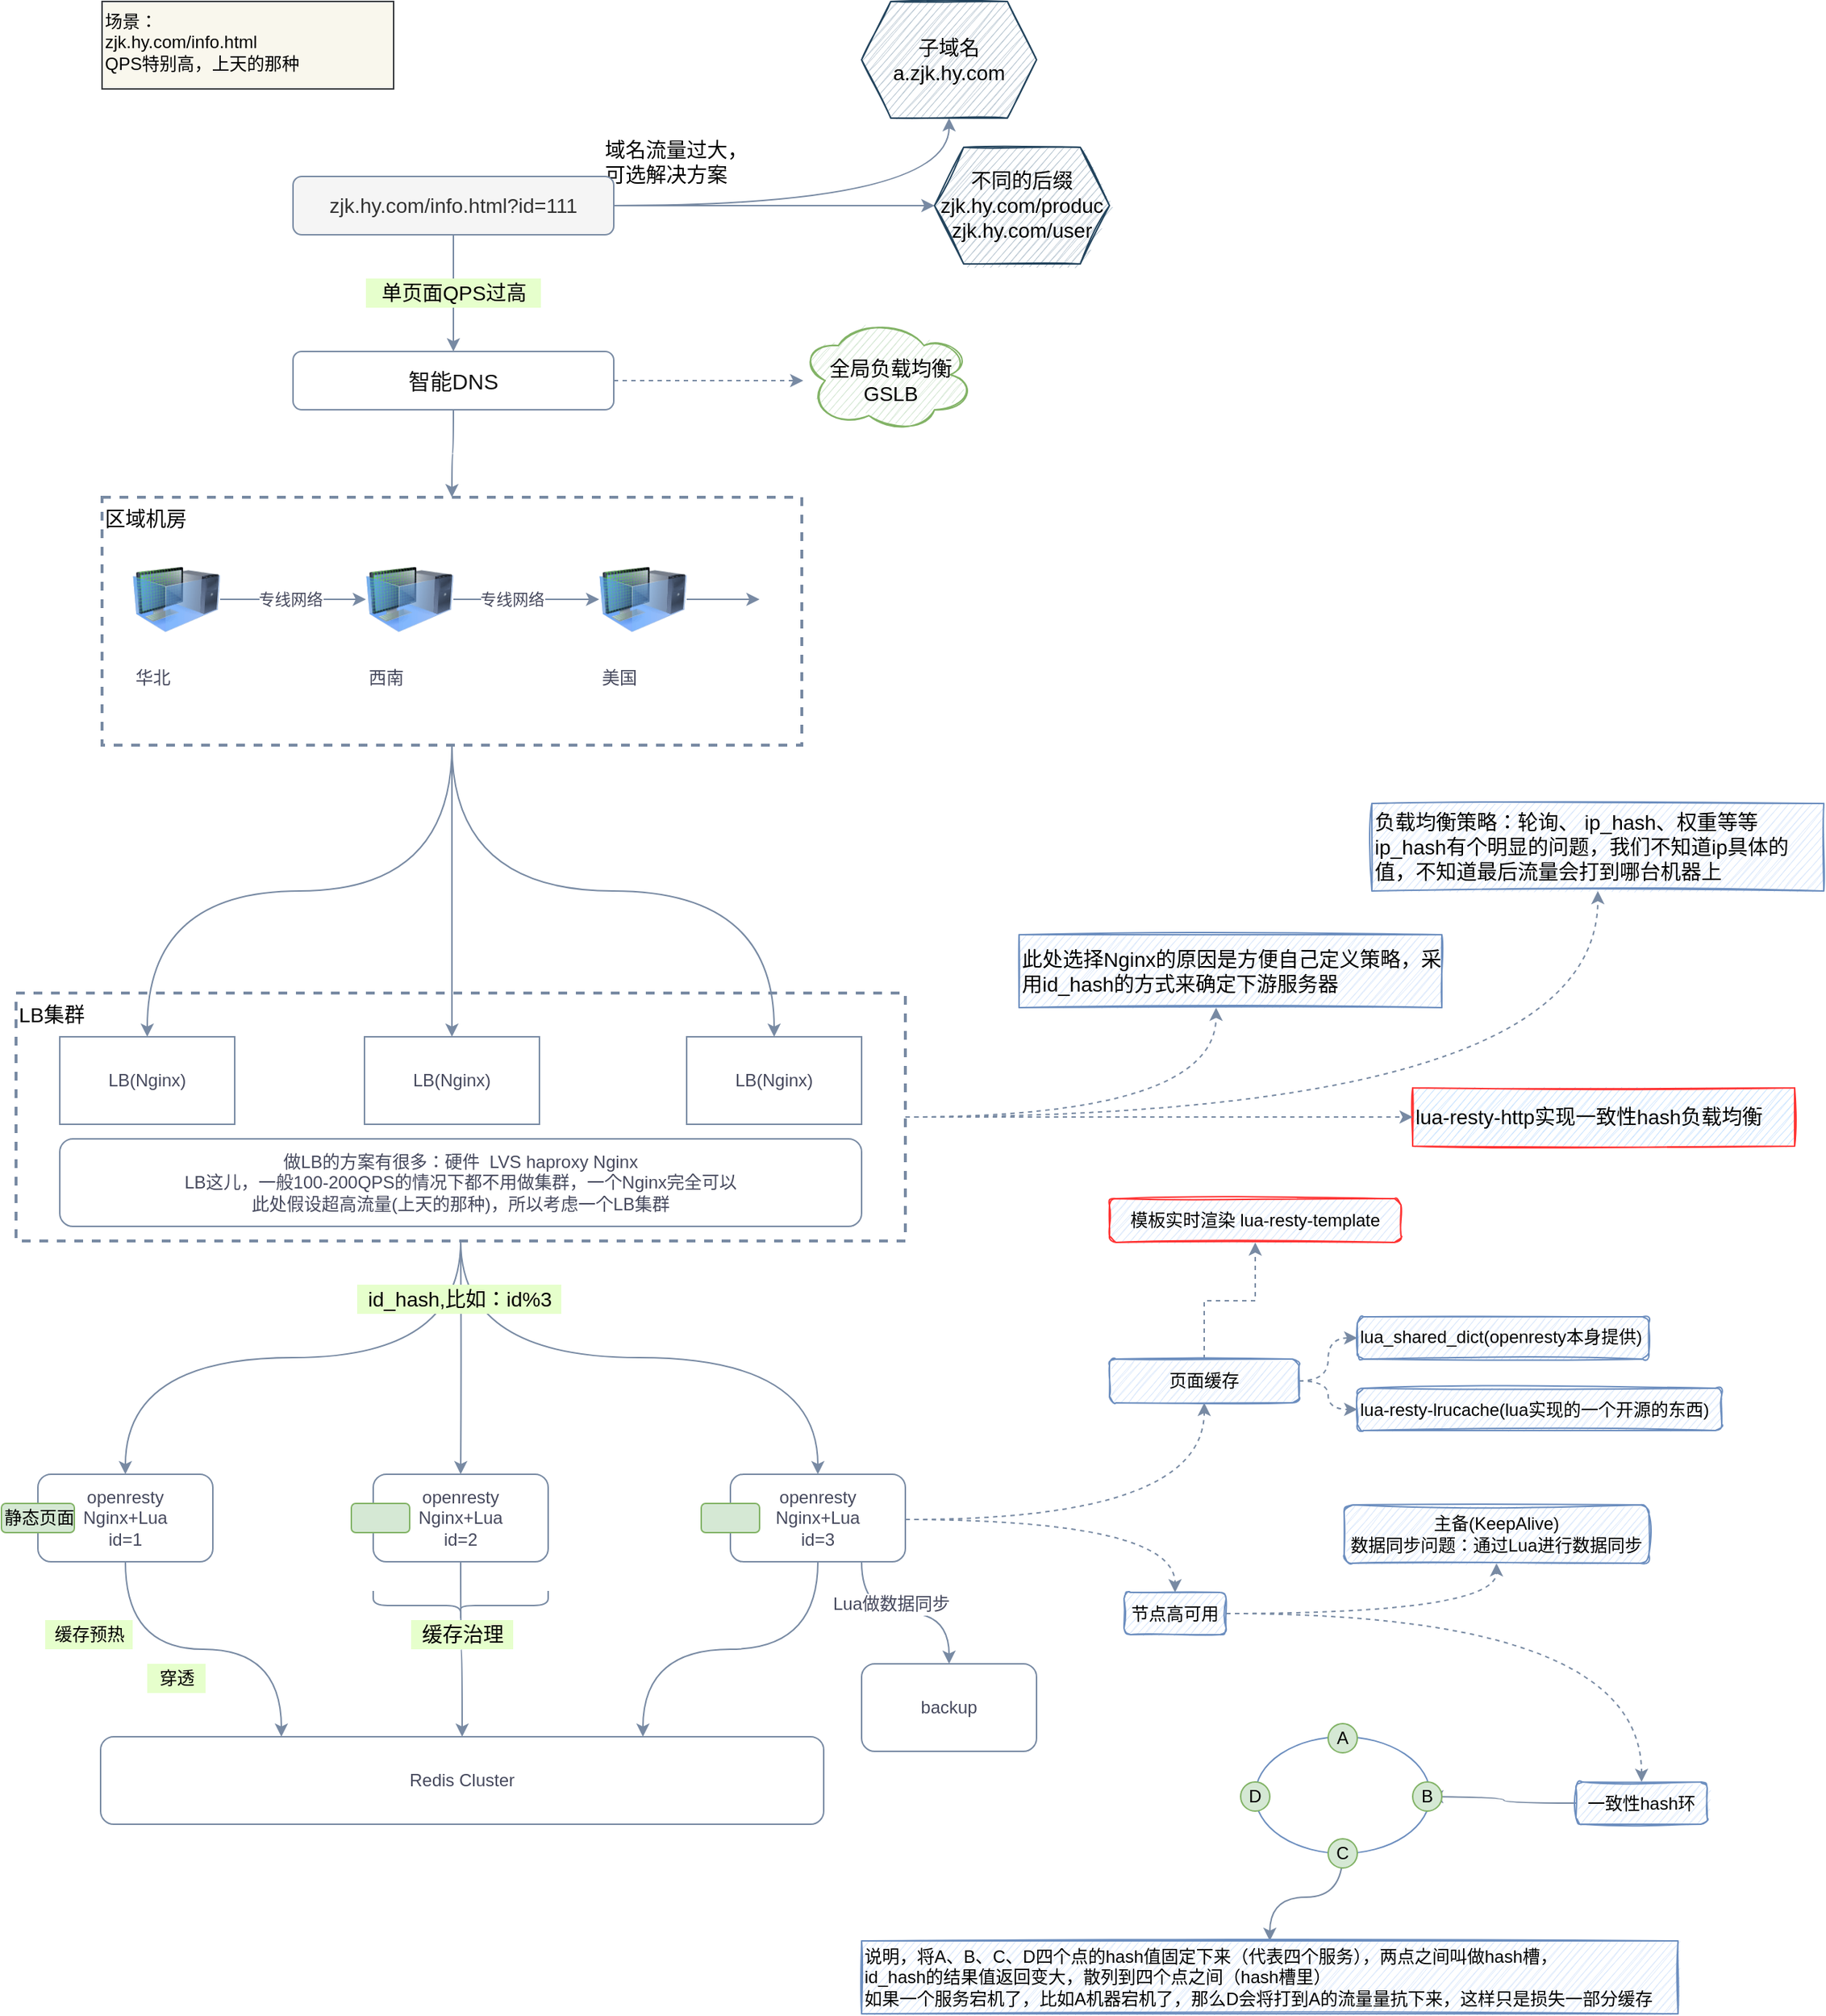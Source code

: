 <mxfile version="14.1.8" type="device"><diagram id="VOtJYXYSd5aumnxqC3vO" name="第 1 页"><mxGraphModel dx="2172" dy="2783" grid="1" gridSize="10" guides="1" tooltips="1" connect="1" arrows="1" fold="1" page="1" pageScale="1" pageWidth="827" pageHeight="1169" math="0" shadow="0"><root><mxCell id="0"/><mxCell id="1" parent="0"/><mxCell id="vlpDhCsjQP7XCzrvFVAY-28" value="" style="edgeStyle=orthogonalEdgeStyle;curved=1;rounded=1;sketch=0;orthogonalLoop=1;jettySize=auto;html=1;dashed=1;strokeColor=#788AA3;fillColor=#B2C9AB;fontColor=#46495D;entryX=0.5;entryY=1;entryDx=0;entryDy=0;" parent="1" source="vlpDhCsjQP7XCzrvFVAY-13" target="vlpDhCsjQP7XCzrvFVAY-27" edge="1"><mxGeometry relative="1" as="geometry"/></mxCell><mxCell id="vlpDhCsjQP7XCzrvFVAY-30" value="" style="edgeStyle=orthogonalEdgeStyle;curved=1;rounded=1;sketch=0;orthogonalLoop=1;jettySize=auto;html=1;dashed=1;strokeColor=#788AA3;fillColor=#B2C9AB;fontColor=#46495D;entryX=0.466;entryY=1;entryDx=0;entryDy=0;entryPerimeter=0;" parent="1" source="vlpDhCsjQP7XCzrvFVAY-13" target="vlpDhCsjQP7XCzrvFVAY-29" edge="1"><mxGeometry relative="1" as="geometry"/></mxCell><mxCell id="vlpDhCsjQP7XCzrvFVAY-13" value="LB集群" style="whiteSpace=wrap;html=1;rounded=0;fontSize=14;fontStyle=0;verticalAlign=top;dashed=1;strokeColor=#788AA3;strokeWidth=2;align=left;" parent="1" vertex="1"><mxGeometry x="180" y="670" width="610" height="170" as="geometry"/></mxCell><mxCell id="vlpDhCsjQP7XCzrvFVAY-1" value="场景：&lt;br&gt;zjk.hy.com/info.html&lt;br&gt;QPS特别高，上天的那种" style="rounded=0;whiteSpace=wrap;html=1;align=left;verticalAlign=top;fillColor=#f9f7ed;strokeColor=#36393d;" parent="1" vertex="1"><mxGeometry x="239" y="-10" width="200" height="60" as="geometry"/></mxCell><mxCell id="vlpDhCsjQP7XCzrvFVAY-4" value="" style="edgeStyle=orthogonalEdgeStyle;rounded=0;orthogonalLoop=1;jettySize=auto;html=1;fontSize=14;curved=1;strokeColor=#788AA3;" parent="1" source="vlpDhCsjQP7XCzrvFVAY-2" target="vlpDhCsjQP7XCzrvFVAY-3" edge="1"><mxGeometry relative="1" as="geometry"/></mxCell><mxCell id="vlpDhCsjQP7XCzrvFVAY-6" value="" style="edgeStyle=orthogonalEdgeStyle;curved=1;rounded=0;orthogonalLoop=1;jettySize=auto;html=1;fontSize=14;strokeColor=#788AA3;" parent="1" source="vlpDhCsjQP7XCzrvFVAY-2" target="vlpDhCsjQP7XCzrvFVAY-5" edge="1"><mxGeometry relative="1" as="geometry"/></mxCell><mxCell id="vlpDhCsjQP7XCzrvFVAY-7" value="域名流量过大，&lt;br&gt;可选解决方案" style="edgeLabel;html=1;align=left;verticalAlign=middle;resizable=0;points=[];fontSize=14;" parent="vlpDhCsjQP7XCzrvFVAY-6" vertex="1" connectable="0"><mxGeometry x="-0.836" relative="1" as="geometry"><mxPoint x="-26" y="-30" as="offset"/></mxGeometry></mxCell><mxCell id="vlpDhCsjQP7XCzrvFVAY-9" value="" style="edgeStyle=orthogonalEdgeStyle;curved=1;rounded=0;orthogonalLoop=1;jettySize=auto;html=1;fontSize=14;strokeColor=#788AA3;" parent="1" source="vlpDhCsjQP7XCzrvFVAY-2" target="vlpDhCsjQP7XCzrvFVAY-8" edge="1"><mxGeometry relative="1" as="geometry"/></mxCell><mxCell id="vlpDhCsjQP7XCzrvFVAY-2" value="&lt;span style=&quot;text-align: left ; font-size: 14px&quot;&gt;zjk.hy.com/info.html?id=111&lt;/span&gt;" style="rounded=1;whiteSpace=wrap;html=1;fontSize=14;fillColor=#f5f5f5;fontColor=#333333;strokeColor=#788AA3;" parent="1" vertex="1"><mxGeometry x="370" y="110" width="220" height="40" as="geometry"/></mxCell><mxCell id="vlpDhCsjQP7XCzrvFVAY-3" value="子域名&lt;br&gt;a.zjk.hy.com" style="shape=hexagon;perimeter=hexagonPerimeter2;whiteSpace=wrap;html=1;fixedSize=1;rounded=0;fontSize=14;shadow=0;sketch=1;fillColor=#bac8d3;strokeColor=#23445d;" parent="1" vertex="1"><mxGeometry x="760" y="-10" width="120" height="80" as="geometry"/></mxCell><mxCell id="vlpDhCsjQP7XCzrvFVAY-5" value="不同的后缀&lt;br&gt;zjk.hy.com/produc&lt;br&gt;zjk.hy.com/user" style="shape=hexagon;perimeter=hexagonPerimeter2;whiteSpace=wrap;html=1;fixedSize=1;rounded=0;fontSize=14;fillColor=#bac8d3;strokeColor=#23445d;sketch=1;" parent="1" vertex="1"><mxGeometry x="810" y="90" width="120" height="80" as="geometry"/></mxCell><mxCell id="vlpDhCsjQP7XCzrvFVAY-12" value="" style="edgeStyle=orthogonalEdgeStyle;curved=0;rounded=1;sketch=0;orthogonalLoop=1;jettySize=auto;html=1;strokeColor=#788AA3;fillColor=#B2C9AB;fontColor=#46495D;dashed=1;" parent="1" source="vlpDhCsjQP7XCzrvFVAY-8" target="vlpDhCsjQP7XCzrvFVAY-11" edge="1"><mxGeometry relative="1" as="geometry"/></mxCell><mxCell id="vlpDhCsjQP7XCzrvFVAY-14" value="" style="edgeStyle=orthogonalEdgeStyle;curved=1;rounded=1;sketch=0;orthogonalLoop=1;jettySize=auto;html=1;fillColor=#B2C9AB;fontColor=#46495D;exitX=0.5;exitY=1;exitDx=0;exitDy=0;strokeColor=#788AA3;" parent="1" source="vlpDhCsjQP7XCzrvFVAY-31" target="vlpDhCsjQP7XCzrvFVAY-16" edge="1"><mxGeometry relative="1" as="geometry"/></mxCell><mxCell id="vlpDhCsjQP7XCzrvFVAY-32" value="" style="edgeStyle=orthogonalEdgeStyle;curved=1;rounded=1;sketch=0;orthogonalLoop=1;jettySize=auto;html=1;strokeColor=#788AA3;fillColor=#B2C9AB;fontColor=#46495D;" parent="1" source="vlpDhCsjQP7XCzrvFVAY-8" target="vlpDhCsjQP7XCzrvFVAY-31" edge="1"><mxGeometry relative="1" as="geometry"/></mxCell><mxCell id="vlpDhCsjQP7XCzrvFVAY-8" value="&lt;span style=&quot;color: rgb(18, 18, 18); font-size: 15px; background-color: rgb(255, 255, 255);&quot;&gt;智能DNS&lt;/span&gt;" style="rounded=1;whiteSpace=wrap;html=1;fontSize=14;fontStyle=0;strokeColor=#788AA3;" parent="1" vertex="1"><mxGeometry x="370" y="230" width="220" height="40" as="geometry"/></mxCell><mxCell id="vlpDhCsjQP7XCzrvFVAY-10" value="单页面QPS过高" style="text;html=1;align=center;verticalAlign=middle;resizable=0;points=[];autosize=1;fontSize=14;fillColor=#E6FFCC;" parent="1" vertex="1"><mxGeometry x="420" y="180" width="120" height="20" as="geometry"/></mxCell><mxCell id="vlpDhCsjQP7XCzrvFVAY-11" value="全局负载均衡&lt;br&gt;GSLB" style="ellipse;shape=cloud;whiteSpace=wrap;html=1;rounded=1;fontSize=14;fontStyle=0;sketch=1;fillColor=#d5e8d4;strokeColor=#82b366;flipV=1;flipH=1;" parent="1" vertex="1"><mxGeometry x="720" y="210" width="120" height="80" as="geometry"/></mxCell><mxCell id="vlpDhCsjQP7XCzrvFVAY-16" value="LB(Nginx)" style="rounded=0;whiteSpace=wrap;html=1;sketch=0;strokeColor=#788AA3;fontColor=#46495D;fillColor=none;" parent="1" vertex="1"><mxGeometry x="210" y="700" width="120" height="60" as="geometry"/></mxCell><mxCell id="vlpDhCsjQP7XCzrvFVAY-20" value="LB(Nginx)" style="rounded=0;whiteSpace=wrap;html=1;sketch=0;strokeColor=#788AA3;fontColor=#46495D;fillColor=none;" parent="1" vertex="1"><mxGeometry x="419" y="700" width="120" height="60" as="geometry"/></mxCell><mxCell id="vlpDhCsjQP7XCzrvFVAY-21" value="LB(Nginx)" style="rounded=0;whiteSpace=wrap;html=1;sketch=0;fontColor=#46495D;fillColor=none;strokeColor=#788AA3;" parent="1" vertex="1"><mxGeometry x="640" y="700" width="120" height="60" as="geometry"/></mxCell><mxCell id="vlpDhCsjQP7XCzrvFVAY-22" value="" style="edgeStyle=orthogonalEdgeStyle;curved=1;rounded=1;sketch=0;orthogonalLoop=1;jettySize=auto;html=1;fillColor=#B2C9AB;fontColor=#46495D;exitX=0.5;exitY=1;exitDx=0;exitDy=0;strokeColor=#788AA3;" parent="1" source="vlpDhCsjQP7XCzrvFVAY-31" target="vlpDhCsjQP7XCzrvFVAY-20" edge="1"><mxGeometry relative="1" as="geometry"><mxPoint x="490" y="420" as="sourcePoint"/><mxPoint x="280" y="560" as="targetPoint"/></mxGeometry></mxCell><mxCell id="vlpDhCsjQP7XCzrvFVAY-24" value="做LB的方案有很多：硬件&amp;nbsp; LVS haproxy Nginx&lt;br&gt;LB这儿，一般100-200QPS的情况下都不用做集群，一个Nginx完全可以&lt;br&gt;此处假设超高流量(上天的那种)，所以考虑一个LB集群" style="rounded=1;whiteSpace=wrap;html=1;sketch=0;strokeColor=#788AA3;strokeWidth=1;fillColor=none;fontColor=#46495D;" parent="1" vertex="1"><mxGeometry x="210" y="770" width="550" height="60" as="geometry"/></mxCell><mxCell id="vlpDhCsjQP7XCzrvFVAY-27" value="&lt;span&gt;负载均衡策略：&lt;/span&gt;&lt;span&gt;轮询、&lt;/span&gt;&lt;span&gt;&amp;nbsp;ip_hash、&lt;/span&gt;&lt;span&gt;权重&lt;/span&gt;&lt;span&gt;等等&lt;br&gt;ip_hash有个明显的问题，我们不知道ip具体的值，不知道最后流量会打到哪台机器上&lt;br&gt;&lt;/span&gt;" style="whiteSpace=wrap;html=1;rounded=0;fontSize=14;fontStyle=0;verticalAlign=middle;strokeColor=#6c8ebf;strokeWidth=1;fillColor=#dae8fc;sketch=1;align=left;" parent="1" vertex="1"><mxGeometry x="1110" y="540" width="310" height="60" as="geometry"/></mxCell><mxCell id="vlpDhCsjQP7XCzrvFVAY-29" value="此处选择Nginx的原因是方便自己定义策略，采用id_hash的方式来确定下游服务器" style="whiteSpace=wrap;html=1;rounded=0;fontSize=14;fontStyle=0;verticalAlign=middle;strokeColor=#6c8ebf;strokeWidth=1;sketch=1;fillColor=#dae8fc;align=left;" parent="1" vertex="1"><mxGeometry x="868" y="630" width="290" height="50" as="geometry"/></mxCell><mxCell id="vlpDhCsjQP7XCzrvFVAY-31" value="区域机房" style="whiteSpace=wrap;html=1;rounded=0;fontSize=14;fontStyle=0;dashed=1;strokeWidth=2;align=left;verticalAlign=top;strokeColor=#788AA3;" parent="1" vertex="1"><mxGeometry x="239" y="330" width="480" height="170" as="geometry"/></mxCell><mxCell id="vlpDhCsjQP7XCzrvFVAY-34" value="" style="edgeStyle=orthogonalEdgeStyle;curved=1;rounded=1;sketch=0;orthogonalLoop=1;jettySize=auto;html=1;fillColor=#B2C9AB;fontColor=#46495D;exitX=0.5;exitY=1;exitDx=0;exitDy=0;strokeColor=#788AA3;" parent="1" source="vlpDhCsjQP7XCzrvFVAY-31" target="vlpDhCsjQP7XCzrvFVAY-21" edge="1"><mxGeometry relative="1" as="geometry"><mxPoint x="489" y="510" as="sourcePoint"/><mxPoint x="280" y="710" as="targetPoint"/></mxGeometry></mxCell><mxCell id="vlpDhCsjQP7XCzrvFVAY-38" value="" style="edgeStyle=orthogonalEdgeStyle;curved=1;rounded=1;sketch=0;orthogonalLoop=1;jettySize=auto;html=1;strokeColor=#788AA3;fillColor=#B2C9AB;fontColor=#46495D;" parent="1" source="vlpDhCsjQP7XCzrvFVAY-35" target="vlpDhCsjQP7XCzrvFVAY-36" edge="1"><mxGeometry relative="1" as="geometry"/></mxCell><mxCell id="vlpDhCsjQP7XCzrvFVAY-39" value="专线网络" style="edgeLabel;html=1;align=center;verticalAlign=middle;resizable=0;points=[];fontColor=#46495D;" parent="vlpDhCsjQP7XCzrvFVAY-38" vertex="1" connectable="0"><mxGeometry x="0.24" relative="1" as="geometry"><mxPoint x="-14" as="offset"/></mxGeometry></mxCell><mxCell id="vlpDhCsjQP7XCzrvFVAY-35" value="华北" style="image;html=1;image=img/lib/clip_art/computers/Virtual_Machine_128x128.png;rounded=0;dashed=1;sketch=1;strokeColor=#788AA3;strokeWidth=2;fillColor=none;fontColor=#46495D;align=left;" parent="1" vertex="1"><mxGeometry x="260" y="360" width="60" height="80" as="geometry"/></mxCell><mxCell id="vlpDhCsjQP7XCzrvFVAY-40" value="" style="edgeStyle=orthogonalEdgeStyle;curved=1;rounded=1;sketch=0;orthogonalLoop=1;jettySize=auto;html=1;strokeColor=#788AA3;fillColor=#B2C9AB;fontColor=#46495D;" parent="1" source="vlpDhCsjQP7XCzrvFVAY-36" target="vlpDhCsjQP7XCzrvFVAY-37" edge="1"><mxGeometry relative="1" as="geometry"/></mxCell><mxCell id="vlpDhCsjQP7XCzrvFVAY-42" value="专线网络" style="edgeLabel;html=1;align=center;verticalAlign=middle;resizable=0;points=[];fontColor=#46495D;" parent="vlpDhCsjQP7XCzrvFVAY-40" vertex="1" connectable="0"><mxGeometry x="-0.74" y="1" relative="1" as="geometry"><mxPoint x="27" y="1" as="offset"/></mxGeometry></mxCell><mxCell id="vlpDhCsjQP7XCzrvFVAY-36" value="西南" style="image;html=1;image=img/lib/clip_art/computers/Virtual_Machine_128x128.png;rounded=0;dashed=1;sketch=1;strokeColor=#788AA3;strokeWidth=2;fillColor=none;fontColor=#46495D;align=left;" parent="1" vertex="1"><mxGeometry x="420" y="360" width="60" height="80" as="geometry"/></mxCell><mxCell id="vlpDhCsjQP7XCzrvFVAY-44" value="" style="edgeStyle=orthogonalEdgeStyle;curved=1;rounded=1;sketch=0;orthogonalLoop=1;jettySize=auto;html=1;strokeColor=#788AA3;fillColor=#B2C9AB;fontColor=#46495D;" parent="1" source="vlpDhCsjQP7XCzrvFVAY-37" edge="1"><mxGeometry relative="1" as="geometry"><mxPoint x="690" y="400" as="targetPoint"/></mxGeometry></mxCell><mxCell id="vlpDhCsjQP7XCzrvFVAY-37" value="美国" style="image;html=1;image=img/lib/clip_art/computers/Virtual_Machine_128x128.png;rounded=0;dashed=1;sketch=1;strokeColor=#788AA3;strokeWidth=2;fillColor=none;fontColor=#46495D;align=left;" parent="1" vertex="1"><mxGeometry x="580" y="360" width="60" height="80" as="geometry"/></mxCell><mxCell id="vlpDhCsjQP7XCzrvFVAY-45" value="openresty &lt;br&gt;Nginx+Lua&lt;br&gt;id=1" style="rounded=1;whiteSpace=wrap;html=1;sketch=0;strokeColor=#788AA3;strokeWidth=1;fillColor=none;fontColor=#46495D;align=center;" parent="1" vertex="1"><mxGeometry x="195" y="1000" width="120" height="60" as="geometry"/></mxCell><mxCell id="vlpDhCsjQP7XCzrvFVAY-46" value="openresty&lt;br&gt;Nginx+Lua&lt;br&gt;id=2" style="rounded=1;whiteSpace=wrap;html=1;sketch=0;strokeColor=#788AA3;strokeWidth=1;fillColor=none;fontColor=#46495D;align=center;" parent="1" vertex="1"><mxGeometry x="425" y="1000" width="120" height="60" as="geometry"/></mxCell><mxCell id="vlpDhCsjQP7XCzrvFVAY-66" value="" style="edgeStyle=orthogonalEdgeStyle;curved=1;rounded=1;sketch=0;orthogonalLoop=1;jettySize=auto;html=1;strokeColor=#788AA3;fillColor=#B2C9AB;fontColor=#46495D;entryX=0.5;entryY=1;entryDx=0;entryDy=0;dashed=1;" parent="1" target="vlpDhCsjQP7XCzrvFVAY-65" edge="1"><mxGeometry relative="1" as="geometry"><mxPoint x="790" y="1031" as="sourcePoint"/></mxGeometry></mxCell><mxCell id="vlpDhCsjQP7XCzrvFVAY-69" value="" style="edgeStyle=orthogonalEdgeStyle;curved=1;rounded=1;sketch=0;orthogonalLoop=1;jettySize=auto;html=1;strokeColor=#788AA3;fillColor=#B2C9AB;fontColor=#46495D;dashed=1;" parent="1" target="vlpDhCsjQP7XCzrvFVAY-68" edge="1"><mxGeometry relative="1" as="geometry"><mxPoint x="790" y="1031" as="sourcePoint"/></mxGeometry></mxCell><mxCell id="vlpDhCsjQP7XCzrvFVAY-47" value="openresty&lt;br&gt;Nginx+Lua&lt;br&gt;id=3" style="rounded=1;whiteSpace=wrap;html=1;sketch=0;strokeColor=#788AA3;strokeWidth=1;fillColor=none;fontColor=#46495D;align=center;" parent="1" vertex="1"><mxGeometry x="670" y="1000" width="120" height="60" as="geometry"/></mxCell><mxCell id="vlpDhCsjQP7XCzrvFVAY-48" value="" style="endArrow=classic;html=1;strokeColor=#788AA3;fillColor=#B2C9AB;fontColor=#46495D;entryX=0.5;entryY=0;entryDx=0;entryDy=0;exitX=0.5;exitY=1;exitDx=0;exitDy=0;edgeStyle=orthogonalEdgeStyle;curved=1;" parent="1" source="vlpDhCsjQP7XCzrvFVAY-13" target="vlpDhCsjQP7XCzrvFVAY-45" edge="1"><mxGeometry width="50" height="50" relative="1" as="geometry"><mxPoint x="160" y="950" as="sourcePoint"/><mxPoint x="210" y="900" as="targetPoint"/></mxGeometry></mxCell><mxCell id="vlpDhCsjQP7XCzrvFVAY-49" value="" style="endArrow=classic;html=1;strokeColor=#788AA3;fillColor=#B2C9AB;fontColor=#46495D;entryX=0.5;entryY=0;entryDx=0;entryDy=0;edgeStyle=orthogonalEdgeStyle;curved=1;" parent="1" target="vlpDhCsjQP7XCzrvFVAY-46" edge="1"><mxGeometry width="50" height="50" relative="1" as="geometry"><mxPoint x="485" y="841" as="sourcePoint"/><mxPoint x="265" y="1010" as="targetPoint"/></mxGeometry></mxCell><mxCell id="vlpDhCsjQP7XCzrvFVAY-51" value="" style="endArrow=classic;html=1;strokeColor=#788AA3;fillColor=#B2C9AB;fontColor=#46495D;exitX=0.5;exitY=1;exitDx=0;exitDy=0;edgeStyle=orthogonalEdgeStyle;curved=1;" parent="1" source="vlpDhCsjQP7XCzrvFVAY-13" target="vlpDhCsjQP7XCzrvFVAY-47" edge="1"><mxGeometry width="50" height="50" relative="1" as="geometry"><mxPoint x="495" y="850" as="sourcePoint"/><mxPoint x="265" y="1010" as="targetPoint"/></mxGeometry></mxCell><mxCell id="vlpDhCsjQP7XCzrvFVAY-52" value="id_hash,比如：id%3" style="text;html=1;align=center;verticalAlign=middle;resizable=0;points=[];autosize=1;fontSize=14;fillColor=#E6FFCC;" parent="1" vertex="1"><mxGeometry x="414" y="870" width="140" height="20" as="geometry"/></mxCell><mxCell id="vlpDhCsjQP7XCzrvFVAY-53" value="Redis Cluster" style="rounded=1;whiteSpace=wrap;html=1;sketch=0;strokeColor=#788AA3;strokeWidth=1;fillColor=none;fontColor=#46495D;align=center;" parent="1" vertex="1"><mxGeometry x="238" y="1180" width="496" height="60" as="geometry"/></mxCell><mxCell id="vlpDhCsjQP7XCzrvFVAY-54" value="" style="endArrow=classic;html=1;strokeColor=#788AA3;fillColor=#B2C9AB;fontColor=#46495D;entryX=0.25;entryY=0;entryDx=0;entryDy=0;edgeStyle=orthogonalEdgeStyle;curved=1;" parent="1" source="vlpDhCsjQP7XCzrvFVAY-45" target="vlpDhCsjQP7XCzrvFVAY-53" edge="1"><mxGeometry width="50" height="50" relative="1" as="geometry"><mxPoint x="495" y="850" as="sourcePoint"/><mxPoint x="265" y="1010" as="targetPoint"/></mxGeometry></mxCell><mxCell id="vlpDhCsjQP7XCzrvFVAY-55" value="" style="endArrow=classic;html=1;strokeColor=#788AA3;fillColor=#B2C9AB;fontColor=#46495D;edgeStyle=orthogonalEdgeStyle;curved=1;exitX=0.5;exitY=1;exitDx=0;exitDy=0;" parent="1" source="vlpDhCsjQP7XCzrvFVAY-46" target="vlpDhCsjQP7XCzrvFVAY-53" edge="1"><mxGeometry width="50" height="50" relative="1" as="geometry"><mxPoint x="265" y="1070" as="sourcePoint"/><mxPoint x="366.5" y="1190" as="targetPoint"/></mxGeometry></mxCell><mxCell id="vlpDhCsjQP7XCzrvFVAY-56" value="" style="endArrow=classic;html=1;strokeColor=#788AA3;fillColor=#B2C9AB;fontColor=#46495D;entryX=0.75;entryY=0;entryDx=0;entryDy=0;edgeStyle=orthogonalEdgeStyle;curved=1;exitX=0.5;exitY=1;exitDx=0;exitDy=0;" parent="1" source="vlpDhCsjQP7XCzrvFVAY-47" target="vlpDhCsjQP7XCzrvFVAY-53" edge="1"><mxGeometry width="50" height="50" relative="1" as="geometry"><mxPoint x="676.5" y="1080" as="sourcePoint"/><mxPoint x="783.5" y="1200" as="targetPoint"/></mxGeometry></mxCell><mxCell id="vlpDhCsjQP7XCzrvFVAY-57" value="" style="shape=curlyBracket;whiteSpace=wrap;html=1;rounded=1;sketch=0;strokeColor=#788AA3;strokeWidth=1;fillColor=none;fontColor=#46495D;align=center;direction=north;" parent="1" vertex="1"><mxGeometry x="425" y="1080" width="120" height="20" as="geometry"/></mxCell><mxCell id="vlpDhCsjQP7XCzrvFVAY-58" value="缓存治理" style="text;html=1;align=center;verticalAlign=middle;resizable=0;points=[];autosize=1;fontSize=14;fillColor=#E6FFCC;" parent="1" vertex="1"><mxGeometry x="451" y="1100" width="70" height="20" as="geometry"/></mxCell><mxCell id="vlpDhCsjQP7XCzrvFVAY-71" value="" style="edgeStyle=orthogonalEdgeStyle;curved=1;rounded=1;sketch=0;orthogonalLoop=1;jettySize=auto;html=1;dashed=1;fillColor=#B2C9AB;fontColor=#46495D;strokeColor=#788AA3;" parent="1" source="vlpDhCsjQP7XCzrvFVAY-65" target="vlpDhCsjQP7XCzrvFVAY-70" edge="1"><mxGeometry relative="1" as="geometry"/></mxCell><mxCell id="vlpDhCsjQP7XCzrvFVAY-73" value="" style="edgeStyle=orthogonalEdgeStyle;curved=1;rounded=1;sketch=0;orthogonalLoop=1;jettySize=auto;html=1;dashed=1;strokeColor=#788AA3;fillColor=#B2C9AB;fontSize=12;fontColor=#46495D;" parent="1" source="vlpDhCsjQP7XCzrvFVAY-65" target="vlpDhCsjQP7XCzrvFVAY-72" edge="1"><mxGeometry relative="1" as="geometry"/></mxCell><mxCell id="KN1ViDFXEb127YWLk2GK-6" value="" style="edgeStyle=orthogonalEdgeStyle;rounded=0;orthogonalLoop=1;jettySize=auto;html=1;dashed=1;strokeColor=#788AA3;" edge="1" parent="1" source="vlpDhCsjQP7XCzrvFVAY-65" target="KN1ViDFXEb127YWLk2GK-5"><mxGeometry relative="1" as="geometry"/></mxCell><mxCell id="vlpDhCsjQP7XCzrvFVAY-65" value="页面缓存" style="whiteSpace=wrap;html=1;rounded=1;strokeColor=#6c8ebf;strokeWidth=1;sketch=1;fillColor=#DAE8FC;" parent="1" vertex="1"><mxGeometry x="930" y="921" width="130" height="30" as="geometry"/></mxCell><mxCell id="vlpDhCsjQP7XCzrvFVAY-75" value="" style="edgeStyle=orthogonalEdgeStyle;curved=1;rounded=1;sketch=0;orthogonalLoop=1;jettySize=auto;html=1;dashed=1;strokeColor=#788AA3;fillColor=#B2C9AB;fontSize=12;fontColor=#46495D;" parent="1" source="vlpDhCsjQP7XCzrvFVAY-68" target="vlpDhCsjQP7XCzrvFVAY-74" edge="1"><mxGeometry relative="1" as="geometry"/></mxCell><mxCell id="vlpDhCsjQP7XCzrvFVAY-84" value="" style="edgeStyle=orthogonalEdgeStyle;curved=1;rounded=1;sketch=0;orthogonalLoop=1;jettySize=auto;html=1;dashed=1;strokeColor=#788AA3;fillColor=#B2C9AB;fontSize=12;fontColor=#46495D;" parent="1" source="vlpDhCsjQP7XCzrvFVAY-68" target="vlpDhCsjQP7XCzrvFVAY-83" edge="1"><mxGeometry relative="1" as="geometry"/></mxCell><mxCell id="vlpDhCsjQP7XCzrvFVAY-68" value="节点高可用" style="rounded=1;whiteSpace=wrap;html=1;sketch=1;strokeColor=#6c8ebf;strokeWidth=1;fillColor=#dae8fc;align=center;" parent="1" vertex="1"><mxGeometry x="940" y="1081" width="70" height="29" as="geometry"/></mxCell><mxCell id="vlpDhCsjQP7XCzrvFVAY-70" value="&lt;span&gt;lua_shared_dict(openresty本身提供)&lt;/span&gt;" style="whiteSpace=wrap;rounded=1;strokeColor=#6c8ebf;strokeWidth=1;fillColor=#dae8fc;sketch=1;fontStyle=0;align=left;fontSize=12;html=1;verticalAlign=top;" parent="1" vertex="1"><mxGeometry x="1100" y="892" width="200" height="29" as="geometry"/></mxCell><mxCell id="vlpDhCsjQP7XCzrvFVAY-72" value="lua-resty-lrucache(lua实现的一个开源的东西)" style="whiteSpace=wrap;rounded=1;strokeColor=#6c8ebf;strokeWidth=1;fillColor=#dae8fc;sketch=1;fontStyle=0;align=left;fontSize=12;" parent="1" vertex="1"><mxGeometry x="1100" y="941" width="250" height="29" as="geometry"/></mxCell><mxCell id="vlpDhCsjQP7XCzrvFVAY-74" value="主备(KeepAlive)&lt;br&gt;数据同步问题：通过Lua进行数据同步" style="rounded=1;whiteSpace=wrap;html=1;sketch=1;strokeWidth=1;fillColor=#dae8fc;align=center;strokeColor=#6C8EBF;" parent="1" vertex="1"><mxGeometry x="1091" y="1021" width="209" height="40" as="geometry"/></mxCell><mxCell id="vlpDhCsjQP7XCzrvFVAY-76" value="静态页面" style="rounded=1;whiteSpace=wrap;html=1;sketch=0;strokeColor=#82b366;strokeWidth=1;fillColor=#d5e8d4;fontSize=12;align=left;" parent="1" vertex="1"><mxGeometry x="170" y="1020" width="50" height="20" as="geometry"/></mxCell><mxCell id="vlpDhCsjQP7XCzrvFVAY-78" value="" style="rounded=1;whiteSpace=wrap;html=1;sketch=0;strokeColor=#82b366;strokeWidth=1;fillColor=#d5e8d4;fontSize=12;align=left;" parent="1" vertex="1"><mxGeometry x="410" y="1020" width="40" height="20" as="geometry"/></mxCell><mxCell id="vlpDhCsjQP7XCzrvFVAY-79" value="" style="rounded=1;whiteSpace=wrap;html=1;sketch=0;strokeColor=#82b366;strokeWidth=1;fillColor=#d5e8d4;fontSize=12;align=left;" parent="1" vertex="1"><mxGeometry x="650" y="1020" width="40" height="20" as="geometry"/></mxCell><mxCell id="vlpDhCsjQP7XCzrvFVAY-80" value="backup" style="rounded=1;whiteSpace=wrap;html=1;sketch=0;strokeColor=#788AA3;strokeWidth=1;fillColor=none;fontColor=#46495D;align=center;" parent="1" vertex="1"><mxGeometry x="760" y="1130" width="120" height="60" as="geometry"/></mxCell><mxCell id="vlpDhCsjQP7XCzrvFVAY-81" value="" style="endArrow=classic;html=1;strokeColor=#788AA3;fillColor=#B2C9AB;fontColor=#46495D;edgeStyle=orthogonalEdgeStyle;curved=1;exitX=0.75;exitY=1;exitDx=0;exitDy=0;" parent="1" source="vlpDhCsjQP7XCzrvFVAY-47" target="vlpDhCsjQP7XCzrvFVAY-80" edge="1"><mxGeometry width="50" height="50" relative="1" as="geometry"><mxPoint x="740" y="1070" as="sourcePoint"/><mxPoint x="620" y="1190" as="targetPoint"/></mxGeometry></mxCell><mxCell id="vlpDhCsjQP7XCzrvFVAY-82" value="Lua做数据同步" style="edgeLabel;html=1;align=center;verticalAlign=middle;resizable=0;points=[];fontSize=12;fontColor=#46495D;" parent="vlpDhCsjQP7XCzrvFVAY-81" vertex="1" connectable="0"><mxGeometry x="-0.277" y="6" relative="1" as="geometry"><mxPoint x="8" as="offset"/></mxGeometry></mxCell><mxCell id="vlpDhCsjQP7XCzrvFVAY-86" value="" style="edgeStyle=orthogonalEdgeStyle;curved=1;rounded=1;sketch=0;orthogonalLoop=1;jettySize=auto;html=1;strokeColor=#788AA3;fillColor=#B2C9AB;fontSize=12;fontColor=#46495D;" parent="1" source="vlpDhCsjQP7XCzrvFVAY-83" edge="1"><mxGeometry relative="1" as="geometry"><mxPoint x="1150" y="1221" as="targetPoint"/></mxGeometry></mxCell><mxCell id="vlpDhCsjQP7XCzrvFVAY-83" value="一致性hash环" style="rounded=1;whiteSpace=wrap;html=1;sketch=1;strokeColor=#6c8ebf;strokeWidth=1;fillColor=#dae8fc;align=center;" parent="1" vertex="1"><mxGeometry x="1250" y="1211" width="90" height="29" as="geometry"/></mxCell><mxCell id="vlpDhCsjQP7XCzrvFVAY-92" value="" style="edgeStyle=orthogonalEdgeStyle;curved=1;rounded=1;sketch=0;orthogonalLoop=1;jettySize=auto;html=1;strokeColor=#788AA3;fillColor=#B2C9AB;fontSize=12;fontColor=#46495D;" parent="1" source="vlpDhCsjQP7XCzrvFVAY-85" target="vlpDhCsjQP7XCzrvFVAY-93" edge="1"><mxGeometry relative="1" as="geometry"><mxPoint x="1010" y="1300" as="targetPoint"/></mxGeometry></mxCell><mxCell id="vlpDhCsjQP7XCzrvFVAY-85" value="" style="ellipse;whiteSpace=wrap;html=1;rounded=1;strokeColor=#6c8ebf;strokeWidth=1;sketch=0;fillColor=none;" parent="1" vertex="1"><mxGeometry x="1030" y="1180" width="120" height="80" as="geometry"/></mxCell><mxCell id="vlpDhCsjQP7XCzrvFVAY-87" value="A" style="ellipse;whiteSpace=wrap;html=1;aspect=fixed;rounded=1;sketch=0;strokeColor=#82b366;strokeWidth=1;fontSize=12;align=center;fillColor=#d5e8d4;" parent="1" vertex="1"><mxGeometry x="1080" y="1171" width="20" height="20" as="geometry"/></mxCell><mxCell id="vlpDhCsjQP7XCzrvFVAY-88" value="B" style="ellipse;whiteSpace=wrap;html=1;aspect=fixed;rounded=1;sketch=0;strokeColor=#82b366;strokeWidth=1;fontSize=12;align=center;fillColor=#d5e8d4;" parent="1" vertex="1"><mxGeometry x="1138" y="1211" width="20" height="20" as="geometry"/></mxCell><mxCell id="vlpDhCsjQP7XCzrvFVAY-89" value="C" style="ellipse;whiteSpace=wrap;html=1;aspect=fixed;rounded=1;sketch=0;strokeColor=#82b366;strokeWidth=1;fontSize=12;align=center;fillColor=#d5e8d4;" parent="1" vertex="1"><mxGeometry x="1080" y="1250" width="20" height="20" as="geometry"/></mxCell><mxCell id="vlpDhCsjQP7XCzrvFVAY-90" value="D" style="ellipse;whiteSpace=wrap;html=1;aspect=fixed;rounded=1;sketch=0;strokeColor=#82b366;strokeWidth=1;fontSize=12;align=center;fillColor=#d5e8d4;" parent="1" vertex="1"><mxGeometry x="1020" y="1211" width="20" height="20" as="geometry"/></mxCell><mxCell id="vlpDhCsjQP7XCzrvFVAY-93" value="&lt;span style=&quot;color: rgb(0 , 0 , 0)&quot;&gt;说明，将A、B、C、D四个点的hash值固定下来（代表四个服务），两点之间叫做hash槽，&lt;br&gt;id_hash的结果值返回变大，散列到四个点之间（hash槽里）&lt;br&gt;如果一个服务宕机了，比如A机器宕机了，那么D会将打到A的流量量抗下来，这样只是损失一部分缓存&lt;br&gt;&lt;/span&gt;" style="text;html=1;align=left;verticalAlign=middle;resizable=0;points=[];autosize=1;fontSize=12;sketch=1;fillColor=#DAE8FC;strokeColor=#6C8EBF;" parent="1" vertex="1"><mxGeometry x="760" y="1320" width="560" height="50" as="geometry"/></mxCell><mxCell id="KN1ViDFXEb127YWLk2GK-1" value="缓存预热" style="text;html=1;align=center;verticalAlign=middle;resizable=0;points=[];autosize=1;fillColor=#E6FFCC;" vertex="1" parent="1"><mxGeometry x="200" y="1100" width="60" height="20" as="geometry"/></mxCell><mxCell id="KN1ViDFXEb127YWLk2GK-2" value="穿透" style="text;html=1;align=center;verticalAlign=middle;resizable=0;points=[];autosize=1;fillColor=#E6FFCC;" vertex="1" parent="1"><mxGeometry x="270" y="1130" width="40" height="20" as="geometry"/></mxCell><mxCell id="KN1ViDFXEb127YWLk2GK-3" value="lua-resty-http实现一致性hash负载均衡" style="whiteSpace=wrap;rounded=0;fontSize=14;fontStyle=0;verticalAlign=middle;strokeWidth=1;sketch=1;align=left;fillColor=#cce5ff;strokeColor=#FF3333;" vertex="1" parent="1"><mxGeometry x="1138" y="735" width="262" height="40" as="geometry"/></mxCell><mxCell id="KN1ViDFXEb127YWLk2GK-4" value="" style="edgeStyle=orthogonalEdgeStyle;curved=1;rounded=1;sketch=0;orthogonalLoop=1;jettySize=auto;html=1;dashed=1;strokeColor=#788AA3;fillColor=#B2C9AB;fontColor=#46495D;exitX=1;exitY=0.5;exitDx=0;exitDy=0;" edge="1" parent="1" source="vlpDhCsjQP7XCzrvFVAY-13" target="KN1ViDFXEb127YWLk2GK-3"><mxGeometry relative="1" as="geometry"><mxPoint x="800" y="765" as="sourcePoint"/><mxPoint x="1055.14" y="670" as="targetPoint"/></mxGeometry></mxCell><mxCell id="KN1ViDFXEb127YWLk2GK-5" value="模板实时渲染 lua-resty-template" style="whiteSpace=wrap;rounded=1;strokeWidth=1;fillColor=#dae8fc;sketch=1;strokeColor=#FF3333;" vertex="1" parent="1"><mxGeometry x="930" y="811" width="200" height="30" as="geometry"/></mxCell></root></mxGraphModel></diagram></mxfile>